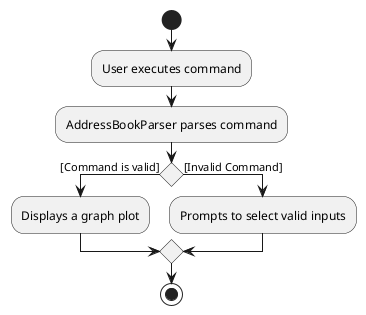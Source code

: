 @startuml

start
:User executes command;

:AddressBookParser parses command;

if () then ([Command is valid])
    :Displays a graph plot;

else ([Invalid Command])
    :Prompts to select valid inputs;
endif
stop
@enduml
